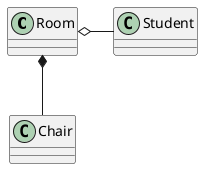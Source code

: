 @startuml
' 类之间默认采用两个破折号 -- 显示出垂直方向的线. 要得到水平方向的可以像这样使用单破折号 (或者
' 点):
Room o- Student
Room *-- Chair



@enduml